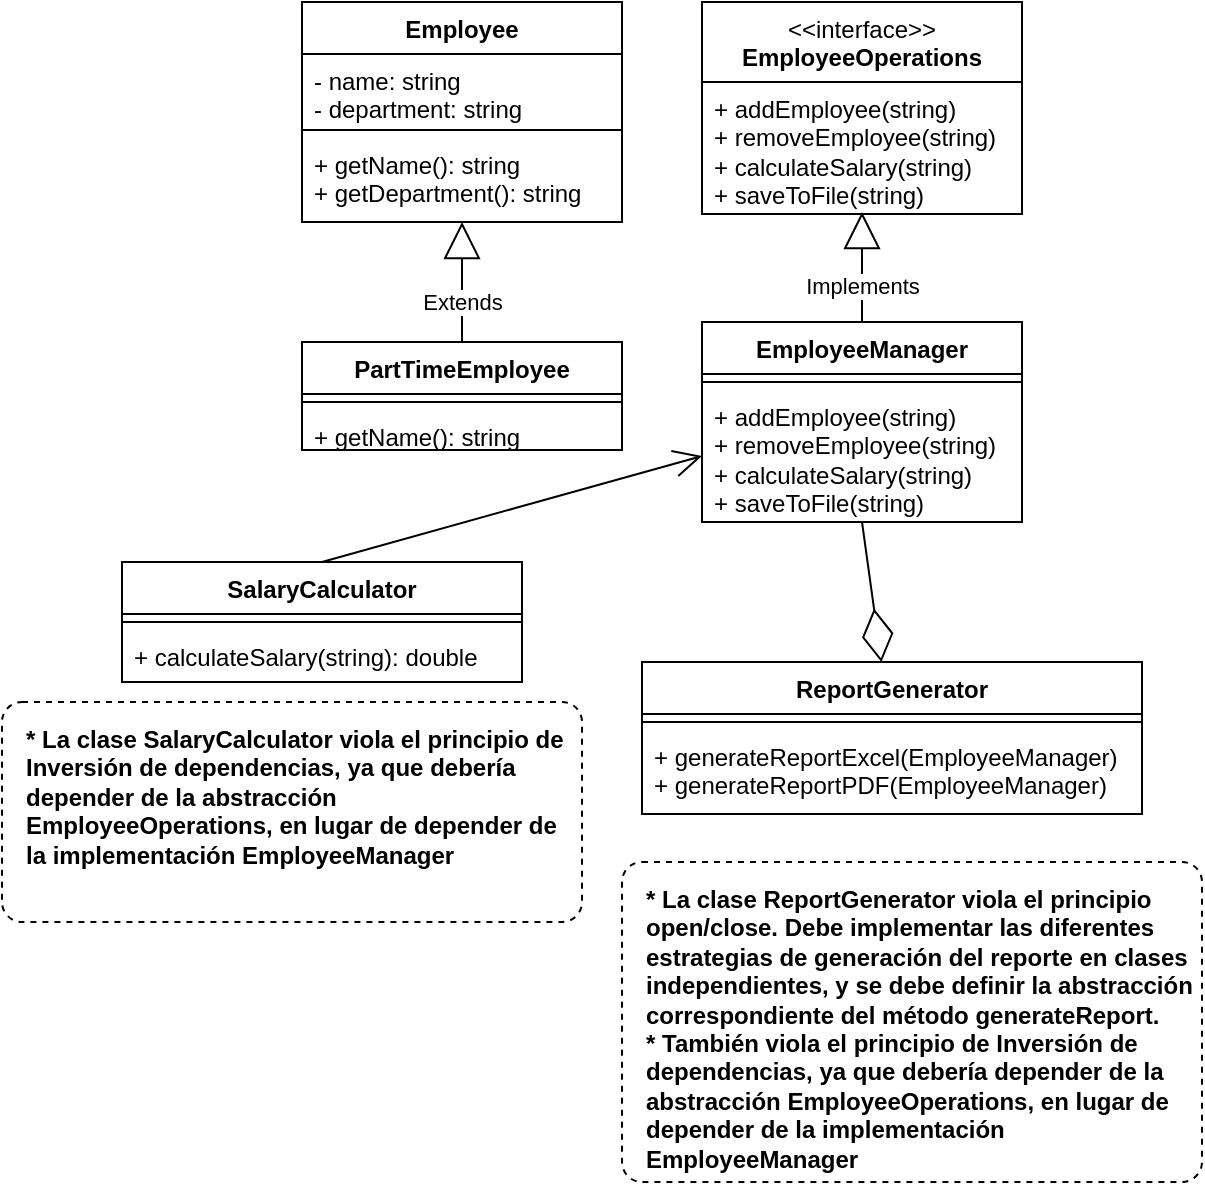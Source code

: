 <mxfile version="24.5.3" type="device">
  <diagram name="Página-1" id="jdNGtaYF42hYsNtniCxo">
    <mxGraphModel dx="689" dy="820" grid="1" gridSize="10" guides="1" tooltips="1" connect="1" arrows="1" fold="1" page="1" pageScale="1" pageWidth="827" pageHeight="1169" math="0" shadow="0">
      <root>
        <mxCell id="0" />
        <mxCell id="1" parent="0" />
        <mxCell id="4pGEDboIQ1CjHxX6sZ5k-5" value="PartTimeEmployee" style="swimlane;fontStyle=1;align=center;verticalAlign=top;childLayout=stackLayout;horizontal=1;startSize=26;horizontalStack=0;resizeParent=1;resizeParentMax=0;resizeLast=0;collapsible=1;marginBottom=0;whiteSpace=wrap;html=1;" parent="1" vertex="1">
          <mxGeometry x="350" y="280" width="160" height="54" as="geometry" />
        </mxCell>
        <mxCell id="4pGEDboIQ1CjHxX6sZ5k-7" value="" style="line;strokeWidth=1;fillColor=none;align=left;verticalAlign=middle;spacingTop=-1;spacingLeft=3;spacingRight=3;rotatable=0;labelPosition=right;points=[];portConstraint=eastwest;strokeColor=inherit;" parent="4pGEDboIQ1CjHxX6sZ5k-5" vertex="1">
          <mxGeometry y="26" width="160" height="8" as="geometry" />
        </mxCell>
        <mxCell id="4pGEDboIQ1CjHxX6sZ5k-8" value="+ getName(): string" style="text;strokeColor=none;fillColor=none;align=left;verticalAlign=top;spacingLeft=4;spacingRight=4;overflow=hidden;rotatable=0;points=[[0,0.5],[1,0.5]];portConstraint=eastwest;whiteSpace=wrap;html=1;" parent="4pGEDboIQ1CjHxX6sZ5k-5" vertex="1">
          <mxGeometry y="34" width="160" height="20" as="geometry" />
        </mxCell>
        <mxCell id="4pGEDboIQ1CjHxX6sZ5k-9" value="Employee" style="swimlane;fontStyle=1;align=center;verticalAlign=top;childLayout=stackLayout;horizontal=1;startSize=26;horizontalStack=0;resizeParent=1;resizeParentMax=0;resizeLast=0;collapsible=1;marginBottom=0;whiteSpace=wrap;html=1;" parent="1" vertex="1">
          <mxGeometry x="350" y="110" width="160" height="110" as="geometry" />
        </mxCell>
        <mxCell id="4pGEDboIQ1CjHxX6sZ5k-10" value="- name: string&lt;div&gt;- department: string&lt;/div&gt;" style="text;strokeColor=none;fillColor=none;align=left;verticalAlign=top;spacingLeft=4;spacingRight=4;overflow=hidden;rotatable=0;points=[[0,0.5],[1,0.5]];portConstraint=eastwest;whiteSpace=wrap;html=1;" parent="4pGEDboIQ1CjHxX6sZ5k-9" vertex="1">
          <mxGeometry y="26" width="160" height="34" as="geometry" />
        </mxCell>
        <mxCell id="4pGEDboIQ1CjHxX6sZ5k-11" value="" style="line;strokeWidth=1;fillColor=none;align=left;verticalAlign=middle;spacingTop=-1;spacingLeft=3;spacingRight=3;rotatable=0;labelPosition=right;points=[];portConstraint=eastwest;strokeColor=inherit;" parent="4pGEDboIQ1CjHxX6sZ5k-9" vertex="1">
          <mxGeometry y="60" width="160" height="8" as="geometry" />
        </mxCell>
        <mxCell id="4pGEDboIQ1CjHxX6sZ5k-12" value="+ getName(): string&lt;div&gt;+ getDepartment(): string&lt;br&gt;&lt;/div&gt;" style="text;strokeColor=none;fillColor=none;align=left;verticalAlign=top;spacingLeft=4;spacingRight=4;overflow=hidden;rotatable=0;points=[[0,0.5],[1,0.5]];portConstraint=eastwest;whiteSpace=wrap;html=1;" parent="4pGEDboIQ1CjHxX6sZ5k-9" vertex="1">
          <mxGeometry y="68" width="160" height="42" as="geometry" />
        </mxCell>
        <mxCell id="4pGEDboIQ1CjHxX6sZ5k-13" value="Extends" style="endArrow=block;endSize=16;endFill=0;html=1;rounded=0;exitX=0.5;exitY=0;exitDx=0;exitDy=0;entryX=0.5;entryY=1;entryDx=0;entryDy=0;entryPerimeter=0;" parent="1" source="4pGEDboIQ1CjHxX6sZ5k-5" target="4pGEDboIQ1CjHxX6sZ5k-12" edge="1">
          <mxGeometry x="-0.333" width="160" relative="1" as="geometry">
            <mxPoint x="370" y="240" as="sourcePoint" />
            <mxPoint x="530" y="240" as="targetPoint" />
            <mxPoint as="offset" />
          </mxGeometry>
        </mxCell>
        <mxCell id="4pGEDboIQ1CjHxX6sZ5k-15" value="ReportGenerator" style="swimlane;fontStyle=1;align=center;verticalAlign=top;childLayout=stackLayout;horizontal=1;startSize=26;horizontalStack=0;resizeParent=1;resizeParentMax=0;resizeLast=0;collapsible=1;marginBottom=0;whiteSpace=wrap;html=1;" parent="1" vertex="1">
          <mxGeometry x="520" y="440" width="250" height="76" as="geometry" />
        </mxCell>
        <mxCell id="4pGEDboIQ1CjHxX6sZ5k-17" value="" style="line;strokeWidth=1;fillColor=none;align=left;verticalAlign=middle;spacingTop=-1;spacingLeft=3;spacingRight=3;rotatable=0;labelPosition=right;points=[];portConstraint=eastwest;strokeColor=inherit;" parent="4pGEDboIQ1CjHxX6sZ5k-15" vertex="1">
          <mxGeometry y="26" width="250" height="8" as="geometry" />
        </mxCell>
        <mxCell id="4pGEDboIQ1CjHxX6sZ5k-18" value="+ generateReportExcel(EmployeeManager)&lt;div&gt;+ generateReportPDF(&lt;span style=&quot;background-color: initial;&quot;&gt;EmployeeManager&lt;/span&gt;&lt;span style=&quot;background-color: initial;&quot;&gt;)&lt;/span&gt;&lt;/div&gt;" style="text;strokeColor=none;fillColor=none;align=left;verticalAlign=top;spacingLeft=4;spacingRight=4;overflow=hidden;rotatable=0;points=[[0,0.5],[1,0.5]];portConstraint=eastwest;whiteSpace=wrap;html=1;" parent="4pGEDboIQ1CjHxX6sZ5k-15" vertex="1">
          <mxGeometry y="34" width="250" height="42" as="geometry" />
        </mxCell>
        <mxCell id="4pGEDboIQ1CjHxX6sZ5k-19" value="SalaryCalculator" style="swimlane;fontStyle=1;align=center;verticalAlign=top;childLayout=stackLayout;horizontal=1;startSize=26;horizontalStack=0;resizeParent=1;resizeParentMax=0;resizeLast=0;collapsible=1;marginBottom=0;whiteSpace=wrap;html=1;" parent="1" vertex="1">
          <mxGeometry x="260" y="390" width="200" height="60" as="geometry" />
        </mxCell>
        <mxCell id="4pGEDboIQ1CjHxX6sZ5k-21" value="" style="line;strokeWidth=1;fillColor=none;align=left;verticalAlign=middle;spacingTop=-1;spacingLeft=3;spacingRight=3;rotatable=0;labelPosition=right;points=[];portConstraint=eastwest;strokeColor=inherit;" parent="4pGEDboIQ1CjHxX6sZ5k-19" vertex="1">
          <mxGeometry y="26" width="200" height="8" as="geometry" />
        </mxCell>
        <mxCell id="4pGEDboIQ1CjHxX6sZ5k-22" value="+ calculateSalary(string): double" style="text;strokeColor=none;fillColor=none;align=left;verticalAlign=top;spacingLeft=4;spacingRight=4;overflow=hidden;rotatable=0;points=[[0,0.5],[1,0.5]];portConstraint=eastwest;whiteSpace=wrap;html=1;" parent="4pGEDboIQ1CjHxX6sZ5k-19" vertex="1">
          <mxGeometry y="34" width="200" height="26" as="geometry" />
        </mxCell>
        <mxCell id="4pGEDboIQ1CjHxX6sZ5k-23" value="EmployeeManager" style="swimlane;fontStyle=1;align=center;verticalAlign=top;childLayout=stackLayout;horizontal=1;startSize=26;horizontalStack=0;resizeParent=1;resizeParentMax=0;resizeLast=0;collapsible=1;marginBottom=0;whiteSpace=wrap;html=1;" parent="1" vertex="1">
          <mxGeometry x="550" y="270" width="160" height="100" as="geometry" />
        </mxCell>
        <mxCell id="4pGEDboIQ1CjHxX6sZ5k-25" value="" style="line;strokeWidth=1;fillColor=none;align=left;verticalAlign=middle;spacingTop=-1;spacingLeft=3;spacingRight=3;rotatable=0;labelPosition=right;points=[];portConstraint=eastwest;strokeColor=inherit;" parent="4pGEDboIQ1CjHxX6sZ5k-23" vertex="1">
          <mxGeometry y="26" width="160" height="8" as="geometry" />
        </mxCell>
        <mxCell id="4pGEDboIQ1CjHxX6sZ5k-26" value="&lt;div&gt;+ addEmployee(string)&lt;/div&gt;&lt;div&gt;+ removeEmployee(string)&lt;/div&gt;&lt;div&gt;+ calculateSalary(string)&lt;/div&gt;&lt;div&gt;+ saveToFile(string)&lt;/div&gt;" style="text;strokeColor=none;fillColor=none;align=left;verticalAlign=top;spacingLeft=4;spacingRight=4;overflow=hidden;rotatable=0;points=[[0,0.5],[1,0.5]];portConstraint=eastwest;whiteSpace=wrap;html=1;" parent="4pGEDboIQ1CjHxX6sZ5k-23" vertex="1">
          <mxGeometry y="34" width="160" height="66" as="geometry" />
        </mxCell>
        <mxCell id="4pGEDboIQ1CjHxX6sZ5k-27" value="&lt;div&gt;&lt;span style=&quot;font-weight: normal;&quot;&gt;&amp;lt;&amp;lt;interface&amp;gt;&amp;gt;&lt;/span&gt;&lt;br&gt;&lt;/div&gt;EmployeeOperations&lt;div&gt;&lt;br&gt;&lt;/div&gt;" style="swimlane;fontStyle=1;align=center;verticalAlign=top;childLayout=stackLayout;horizontal=1;startSize=40;horizontalStack=0;resizeParent=1;resizeParentMax=0;resizeLast=0;collapsible=1;marginBottom=0;whiteSpace=wrap;html=1;" parent="1" vertex="1">
          <mxGeometry x="550" y="110" width="160" height="106" as="geometry" />
        </mxCell>
        <mxCell id="4pGEDboIQ1CjHxX6sZ5k-28" value="&lt;div&gt;+ addEmployee(string)&lt;/div&gt;&lt;div&gt;+ removeEmployee(string)&lt;/div&gt;&lt;div&gt;+ calculateSalary(string)&lt;/div&gt;&lt;div&gt;+ saveToFile(string)&lt;/div&gt;" style="text;strokeColor=none;fillColor=none;align=left;verticalAlign=top;spacingLeft=4;spacingRight=4;overflow=hidden;rotatable=0;points=[[0,0.5],[1,0.5]];portConstraint=eastwest;whiteSpace=wrap;html=1;" parent="4pGEDboIQ1CjHxX6sZ5k-27" vertex="1">
          <mxGeometry y="40" width="160" height="66" as="geometry" />
        </mxCell>
        <mxCell id="4pGEDboIQ1CjHxX6sZ5k-30" value="Implements" style="endArrow=block;endSize=16;endFill=0;html=1;rounded=0;exitX=0.5;exitY=0;exitDx=0;exitDy=0;entryX=0.5;entryY=0.985;entryDx=0;entryDy=0;entryPerimeter=0;" parent="1" source="4pGEDboIQ1CjHxX6sZ5k-23" target="4pGEDboIQ1CjHxX6sZ5k-28" edge="1">
          <mxGeometry x="-0.345" width="160" relative="1" as="geometry">
            <mxPoint x="440" y="290" as="sourcePoint" />
            <mxPoint x="440" y="230" as="targetPoint" />
            <mxPoint as="offset" />
          </mxGeometry>
        </mxCell>
        <mxCell id="4pGEDboIQ1CjHxX6sZ5k-32" value="&lt;span style=&quot;font-weight: 700;&quot;&gt;* La clase ReportGenerator viola el principio open/close. Debe implementar las diferentes estrategias de generación del reporte en clases independientes, y se debe definir la abstracción correspondiente del método generateReport.&lt;/span&gt;&lt;div&gt;&lt;div style=&quot;&quot;&gt;&lt;b&gt;* También&amp;nbsp;&lt;/b&gt;&lt;span style=&quot;font-weight: 700; background-color: initial;&quot;&gt;viola el principio de Inversión de dependencias, ya que debería depender de la abstracción EmployeeOperations, en lugar de depender de la implementación EmployeeManager&lt;/span&gt;&lt;/div&gt;&lt;div&gt;&lt;span style=&quot;font-weight: 700;&quot;&gt;&amp;nbsp;&lt;/span&gt;&lt;/div&gt;&lt;/div&gt;" style="dashed=1;rounded=1;absoluteArcSize=1;arcSize=20;html=1;verticalAlign=top;align=left;spacingTop=5;spacingLeft=10;whiteSpace=wrap;" parent="1" vertex="1">
          <mxGeometry x="510" y="540" width="290" height="160" as="geometry" />
        </mxCell>
        <mxCell id="4pGEDboIQ1CjHxX6sZ5k-33" value="&lt;span style=&quot;font-weight: 700; text-align: center;&quot;&gt;* La clase SalaryCalculator viola el principio de Inversión de dependencias, ya que debería depender de la abstracción EmployeeOperations, en lugar de depender de la implementación EmployeeManager&lt;/span&gt;&lt;div&gt;&lt;span style=&quot;font-weight: 700; text-align: center;&quot;&gt;&amp;nbsp;&lt;/span&gt;&lt;/div&gt;" style="dashed=1;rounded=1;absoluteArcSize=1;arcSize=20;html=1;verticalAlign=top;align=left;spacingTop=5;spacingLeft=10;whiteSpace=wrap;" parent="1" vertex="1">
          <mxGeometry x="200" y="460" width="290" height="110" as="geometry" />
        </mxCell>
        <mxCell id="4pGEDboIQ1CjHxX6sZ5k-34" value="" style="endArrow=open;endFill=1;endSize=12;html=1;rounded=0;exitX=0.5;exitY=0;exitDx=0;exitDy=0;entryX=0;entryY=0.5;entryDx=0;entryDy=0;" parent="1" source="4pGEDboIQ1CjHxX6sZ5k-19" target="4pGEDboIQ1CjHxX6sZ5k-26" edge="1">
          <mxGeometry width="160" relative="1" as="geometry">
            <mxPoint x="380" y="430" as="sourcePoint" />
            <mxPoint x="540" y="430" as="targetPoint" />
          </mxGeometry>
        </mxCell>
        <mxCell id="4pGEDboIQ1CjHxX6sZ5k-37" value="" style="endArrow=diamondThin;endFill=0;endSize=24;html=1;rounded=0;exitX=0.5;exitY=1;exitDx=0;exitDy=0;exitPerimeter=0;" parent="1" source="4pGEDboIQ1CjHxX6sZ5k-26" target="4pGEDboIQ1CjHxX6sZ5k-15" edge="1">
          <mxGeometry width="160" relative="1" as="geometry">
            <mxPoint x="590" y="400" as="sourcePoint" />
            <mxPoint x="540" y="630" as="targetPoint" />
          </mxGeometry>
        </mxCell>
      </root>
    </mxGraphModel>
  </diagram>
</mxfile>
